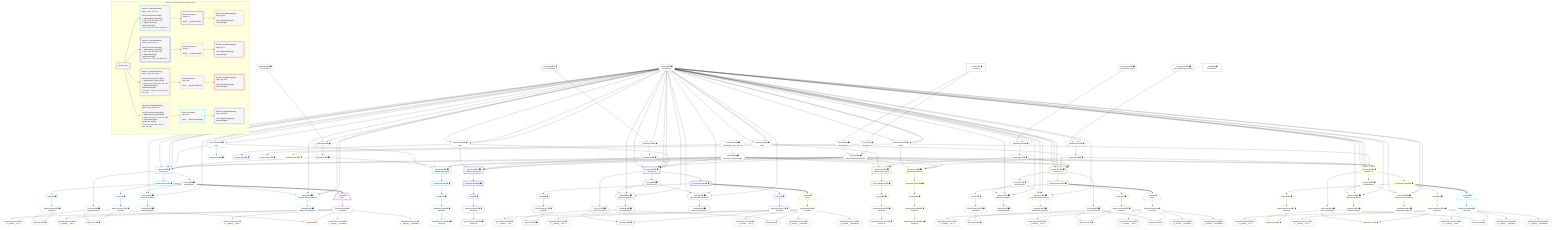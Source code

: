 %%{init: {'themeVariables': { 'fontSize': '12px'}}}%%
graph TD
    classDef path fill:#eee,stroke:#000,color:#000
    classDef plan fill:#fff,stroke-width:1px,color:#000
    classDef itemplan fill:#fff,stroke-width:2px,color:#000
    classDef unbatchedplan fill:#dff,stroke-width:1px,color:#000
    classDef sideeffectplan fill:#fcc,stroke-width:2px,color:#000
    classDef bucket fill:#f6f6f6,color:#000,stroke-width:2px,text-align:left


    %% plan dependencies
    Connection15{{"Connection[15∈0] ➊<br />ᐸ11ᐳ"}}:::plan
    Constant6{{"Constant[6∈0] ➊<br />ᐸundefinedᐳ"}}:::plan
    Constant6 & Constant6 & Constant6 --> Connection15
    Connection62{{"Connection[62∈0] ➊<br />ᐸ60ᐳ"}}:::plan
    Constant6 & Constant6 & Constant6 --> Connection62
    Connection109{{"Connection[109∈0] ➊<br />ᐸ107ᐳ"}}:::plan
    Constant6 & Constant6 & Constant6 --> Connection109
    Connection156{{"Connection[156∈0] ➊<br />ᐸ154ᐳ"}}:::plan
    Constant6 & Constant6 & Constant6 --> Connection156
    __InputObject9{{"__InputObject[9∈0] ➊"}}:::plan
    Constant199{{"Constant[199∈0] ➊<br />ᐸ'192.168.0.0'ᐳ"}}:::plan
    Constant6 & Constant199 --> __InputObject9
    Object14{{"Object[14∈0] ➊<br />ᐸ{pgSettings,withPgClient}ᐳ"}}:::plan
    Access12{{"Access[12∈0] ➊<br />ᐸ2.pgSettingsᐳ"}}:::plan
    Access13{{"Access[13∈0] ➊<br />ᐸ2.withPgClientᐳ"}}:::plan
    Access12 & Access13 --> Object14
    __InputObject58{{"__InputObject[58∈0] ➊"}}:::plan
    Constant201{{"Constant[201∈0] ➊<br />ᐸ'192.168.0.0/16'ᐳ"}}:::plan
    Constant6 & Constant201 --> __InputObject58
    __InputObject105{{"__InputObject[105∈0] ➊"}}:::plan
    Constant203{{"Constant[203∈0] ➊<br />ᐸ'08:00:2b:01:02:03'ᐳ"}}:::plan
    Constant6 & Constant203 --> __InputObject105
    __InputObject152{{"__InputObject[152∈0] ➊"}}:::plan
    Constant205{{"Constant[205∈0] ➊<br />ᐸ'08:00:2b:01:02:03:04:05'ᐳ"}}:::plan
    Constant6 & Constant205 --> __InputObject152
    __Value2["__Value[2∈0] ➊<br />ᐸcontextᐳ"]:::plan
    __Value2 --> Access12
    __Value2 --> Access13
    Lambda16{{"Lambda[16∈0] ➊<br />ᐸextractList_grafast_applyᐳ"}}:::plan
    Constant206{{"Constant[206∈0] ➊<br />ᐸ[ 'PRIMARY_KEY_ASC' ]ᐳ"}}:::plan
    Constant206 --> Lambda16
    ApplyInput17{{"ApplyInput[17∈0] ➊"}}:::plan
    __InputObject9 --> ApplyInput17
    ApplyInput64{{"ApplyInput[64∈0] ➊"}}:::plan
    __InputObject58 --> ApplyInput64
    ApplyInput111{{"ApplyInput[111∈0] ➊"}}:::plan
    __InputObject105 --> ApplyInput111
    ApplyInput158{{"ApplyInput[158∈0] ➊"}}:::plan
    __InputObject152 --> ApplyInput158
    __Value4["__Value[4∈0] ➊<br />ᐸrootValueᐳ"]:::plan
    PgSelect18[["PgSelect[18∈1] ➊<br />ᐸnetwork+1ᐳ"]]:::plan
    Object14 & Lambda16 & ApplyInput17 & Connection15 & Constant6 & Constant6 & Constant6 --> PgSelect18
    Object38{{"Object[38∈1] ➊<br />ᐸ{first,last,offset,hasMore}ᐳ"}}:::plan
    Access33{{"Access[33∈1] ➊<br />ᐸ18.hasMoreᐳ"}}:::plan
    Constant6 & Constant6 & Constant6 & Access33 --> Object38
    PgSelect40[["PgSelect[40∈1] ➊<br />ᐸnetwork(aggregate)ᐳ"]]:::plan
    Object14 & Lambda16 & ApplyInput17 & Connection15 --> PgSelect40
    Object34{{"Object[34∈1] ➊<br />ᐸ{first,last,hasMore}ᐳ"}}:::plan
    Constant6 & Constant6 & Access33 --> Object34
    PgCursor25{{"PgCursor[25∈1] ➊"}}:::plan
    PgSelectSingle23{{"PgSelectSingle[23∈1] ➊<br />ᐸnetworkᐳ"}}:::plan
    Access24{{"Access[24∈1] ➊<br />ᐸ18.cursorDetailsᐳ"}}:::plan
    PgSelectSingle23 & Access24 --> PgCursor25
    PgCursor31{{"PgCursor[31∈1] ➊"}}:::plan
    PgSelectSingle29{{"PgSelectSingle[29∈1] ➊<br />ᐸnetworkᐳ"}}:::plan
    PgSelectSingle29 & Access24 --> PgCursor31
    PgPageInfo19{{"PgPageInfo[19∈1] ➊"}}:::plan
    Connection15 --> PgPageInfo19
    First21{{"First[21∈1] ➊"}}:::plan
    PgSelectRows22[["PgSelectRows[22∈1] ➊"]]:::plan
    PgSelectRows22 --> First21
    PgSelect18 --> PgSelectRows22
    First21 --> PgSelectSingle23
    PgSelect18 --> Access24
    Last27{{"Last[27∈1] ➊"}}:::plan
    PgSelectRows22 --> Last27
    Last27 --> PgSelectSingle29
    PgSelect18 --> Access33
    Lambda35{{"Lambda[35∈1] ➊<br />ᐸhasNextPageCbᐳ"}}:::plan
    Object34 --> Lambda35
    Lambda39{{"Lambda[39∈1] ➊<br />ᐸhasPreviousPageCbᐳ"}}:::plan
    Object38 --> Lambda39
    First41{{"First[41∈1] ➊"}}:::plan
    PgSelectRows42[["PgSelectRows[42∈1] ➊"]]:::plan
    PgSelectRows42 --> First41
    PgSelect40 --> PgSelectRows42
    PgSelectSingle43{{"PgSelectSingle[43∈1] ➊<br />ᐸnetworkᐳ"}}:::plan
    First41 --> PgSelectSingle43
    PgClassExpression44{{"PgClassExpression[44∈1] ➊<br />ᐸcount(*)ᐳ"}}:::plan
    PgSelectSingle43 --> PgClassExpression44
    __Item47[/"__Item[47∈2]<br />ᐸ22ᐳ"\]:::itemplan
    PgSelectRows22 ==> __Item47
    PgSelectSingle48{{"PgSelectSingle[48∈2]<br />ᐸnetworkᐳ"}}:::plan
    __Item47 --> PgSelectSingle48
    PgCursor50{{"PgCursor[50∈3]"}}:::plan
    PgSelectSingle48 & Access24 --> PgCursor50
    PgClassExpression51{{"PgClassExpression[51∈3]<br />ᐸ__network__.”id”ᐳ"}}:::plan
    PgSelectSingle48 --> PgClassExpression51
    PgClassExpression52{{"PgClassExpression[52∈3]<br />ᐸ__network__.”inet”ᐳ"}}:::plan
    PgSelectSingle48 --> PgClassExpression52
    PgClassExpression53{{"PgClassExpression[53∈3]<br />ᐸ__network__.”cidr”ᐳ"}}:::plan
    PgSelectSingle48 --> PgClassExpression53
    PgClassExpression54{{"PgClassExpression[54∈3]<br />ᐸ__network__.”macaddr”ᐳ"}}:::plan
    PgSelectSingle48 --> PgClassExpression54
    PgClassExpression55{{"PgClassExpression[55∈3]<br />ᐸ__network__.”macaddr8”ᐳ"}}:::plan
    PgSelectSingle48 --> PgClassExpression55
    PgSelect65[["PgSelect[65∈4] ➊<br />ᐸnetwork+1ᐳ"]]:::plan
    Object14 & Lambda16 & ApplyInput64 & Connection62 & Constant6 & Constant6 & Constant6 --> PgSelect65
    Object85{{"Object[85∈4] ➊<br />ᐸ{first,last,offset,hasMore}ᐳ"}}:::plan
    Access80{{"Access[80∈4] ➊<br />ᐸ65.hasMoreᐳ"}}:::plan
    Constant6 & Constant6 & Constant6 & Access80 --> Object85
    PgSelect87[["PgSelect[87∈4] ➊<br />ᐸnetwork(aggregate)ᐳ"]]:::plan
    Object14 & Lambda16 & ApplyInput64 & Connection62 --> PgSelect87
    Object81{{"Object[81∈4] ➊<br />ᐸ{first,last,hasMore}ᐳ"}}:::plan
    Constant6 & Constant6 & Access80 --> Object81
    PgCursor72{{"PgCursor[72∈4] ➊"}}:::plan
    PgSelectSingle70{{"PgSelectSingle[70∈4] ➊<br />ᐸnetworkᐳ"}}:::plan
    Access71{{"Access[71∈4] ➊<br />ᐸ65.cursorDetailsᐳ"}}:::plan
    PgSelectSingle70 & Access71 --> PgCursor72
    PgCursor78{{"PgCursor[78∈4] ➊"}}:::plan
    PgSelectSingle76{{"PgSelectSingle[76∈4] ➊<br />ᐸnetworkᐳ"}}:::plan
    PgSelectSingle76 & Access71 --> PgCursor78
    PgPageInfo66{{"PgPageInfo[66∈4] ➊"}}:::plan
    Connection62 --> PgPageInfo66
    First68{{"First[68∈4] ➊"}}:::plan
    PgSelectRows69[["PgSelectRows[69∈4] ➊"]]:::plan
    PgSelectRows69 --> First68
    PgSelect65 --> PgSelectRows69
    First68 --> PgSelectSingle70
    PgSelect65 --> Access71
    Last74{{"Last[74∈4] ➊"}}:::plan
    PgSelectRows69 --> Last74
    Last74 --> PgSelectSingle76
    PgSelect65 --> Access80
    Lambda82{{"Lambda[82∈4] ➊<br />ᐸhasNextPageCbᐳ"}}:::plan
    Object81 --> Lambda82
    Lambda86{{"Lambda[86∈4] ➊<br />ᐸhasPreviousPageCbᐳ"}}:::plan
    Object85 --> Lambda86
    First88{{"First[88∈4] ➊"}}:::plan
    PgSelectRows89[["PgSelectRows[89∈4] ➊"]]:::plan
    PgSelectRows89 --> First88
    PgSelect87 --> PgSelectRows89
    PgSelectSingle90{{"PgSelectSingle[90∈4] ➊<br />ᐸnetworkᐳ"}}:::plan
    First88 --> PgSelectSingle90
    PgClassExpression91{{"PgClassExpression[91∈4] ➊<br />ᐸcount(*)ᐳ"}}:::plan
    PgSelectSingle90 --> PgClassExpression91
    __Item94[/"__Item[94∈5]<br />ᐸ69ᐳ"\]:::itemplan
    PgSelectRows69 ==> __Item94
    PgSelectSingle95{{"PgSelectSingle[95∈5]<br />ᐸnetworkᐳ"}}:::plan
    __Item94 --> PgSelectSingle95
    PgCursor97{{"PgCursor[97∈6]"}}:::plan
    PgSelectSingle95 & Access71 --> PgCursor97
    PgClassExpression98{{"PgClassExpression[98∈6]<br />ᐸ__network__.”id”ᐳ"}}:::plan
    PgSelectSingle95 --> PgClassExpression98
    PgClassExpression99{{"PgClassExpression[99∈6]<br />ᐸ__network__.”inet”ᐳ"}}:::plan
    PgSelectSingle95 --> PgClassExpression99
    PgClassExpression100{{"PgClassExpression[100∈6]<br />ᐸ__network__.”cidr”ᐳ"}}:::plan
    PgSelectSingle95 --> PgClassExpression100
    PgClassExpression101{{"PgClassExpression[101∈6]<br />ᐸ__network__.”macaddr”ᐳ"}}:::plan
    PgSelectSingle95 --> PgClassExpression101
    PgClassExpression102{{"PgClassExpression[102∈6]<br />ᐸ__network__.”macaddr8”ᐳ"}}:::plan
    PgSelectSingle95 --> PgClassExpression102
    PgSelect112[["PgSelect[112∈7] ➊<br />ᐸnetwork+1ᐳ"]]:::plan
    Object14 & Lambda16 & ApplyInput111 & Connection109 & Constant6 & Constant6 & Constant6 --> PgSelect112
    Object132{{"Object[132∈7] ➊<br />ᐸ{first,last,offset,hasMore}ᐳ"}}:::plan
    Access127{{"Access[127∈7] ➊<br />ᐸ112.hasMoreᐳ"}}:::plan
    Constant6 & Constant6 & Constant6 & Access127 --> Object132
    PgSelect134[["PgSelect[134∈7] ➊<br />ᐸnetwork(aggregate)ᐳ"]]:::plan
    Object14 & Lambda16 & ApplyInput111 & Connection109 --> PgSelect134
    Object128{{"Object[128∈7] ➊<br />ᐸ{first,last,hasMore}ᐳ"}}:::plan
    Constant6 & Constant6 & Access127 --> Object128
    PgCursor119{{"PgCursor[119∈7] ➊"}}:::plan
    PgSelectSingle117{{"PgSelectSingle[117∈7] ➊<br />ᐸnetworkᐳ"}}:::plan
    Access118{{"Access[118∈7] ➊<br />ᐸ112.cursorDetailsᐳ"}}:::plan
    PgSelectSingle117 & Access118 --> PgCursor119
    PgCursor125{{"PgCursor[125∈7] ➊"}}:::plan
    PgSelectSingle123{{"PgSelectSingle[123∈7] ➊<br />ᐸnetworkᐳ"}}:::plan
    PgSelectSingle123 & Access118 --> PgCursor125
    PgPageInfo113{{"PgPageInfo[113∈7] ➊"}}:::plan
    Connection109 --> PgPageInfo113
    First115{{"First[115∈7] ➊"}}:::plan
    PgSelectRows116[["PgSelectRows[116∈7] ➊"]]:::plan
    PgSelectRows116 --> First115
    PgSelect112 --> PgSelectRows116
    First115 --> PgSelectSingle117
    PgSelect112 --> Access118
    Last121{{"Last[121∈7] ➊"}}:::plan
    PgSelectRows116 --> Last121
    Last121 --> PgSelectSingle123
    PgSelect112 --> Access127
    Lambda129{{"Lambda[129∈7] ➊<br />ᐸhasNextPageCbᐳ"}}:::plan
    Object128 --> Lambda129
    Lambda133{{"Lambda[133∈7] ➊<br />ᐸhasPreviousPageCbᐳ"}}:::plan
    Object132 --> Lambda133
    First135{{"First[135∈7] ➊"}}:::plan
    PgSelectRows136[["PgSelectRows[136∈7] ➊"]]:::plan
    PgSelectRows136 --> First135
    PgSelect134 --> PgSelectRows136
    PgSelectSingle137{{"PgSelectSingle[137∈7] ➊<br />ᐸnetworkᐳ"}}:::plan
    First135 --> PgSelectSingle137
    PgClassExpression138{{"PgClassExpression[138∈7] ➊<br />ᐸcount(*)ᐳ"}}:::plan
    PgSelectSingle137 --> PgClassExpression138
    __Item141[/"__Item[141∈8]<br />ᐸ116ᐳ"\]:::itemplan
    PgSelectRows116 ==> __Item141
    PgSelectSingle142{{"PgSelectSingle[142∈8]<br />ᐸnetworkᐳ"}}:::plan
    __Item141 --> PgSelectSingle142
    PgCursor144{{"PgCursor[144∈9]"}}:::plan
    PgSelectSingle142 & Access118 --> PgCursor144
    PgClassExpression145{{"PgClassExpression[145∈9]<br />ᐸ__network__.”id”ᐳ"}}:::plan
    PgSelectSingle142 --> PgClassExpression145
    PgClassExpression146{{"PgClassExpression[146∈9]<br />ᐸ__network__.”inet”ᐳ"}}:::plan
    PgSelectSingle142 --> PgClassExpression146
    PgClassExpression147{{"PgClassExpression[147∈9]<br />ᐸ__network__.”cidr”ᐳ"}}:::plan
    PgSelectSingle142 --> PgClassExpression147
    PgClassExpression148{{"PgClassExpression[148∈9]<br />ᐸ__network__.”macaddr”ᐳ"}}:::plan
    PgSelectSingle142 --> PgClassExpression148
    PgClassExpression149{{"PgClassExpression[149∈9]<br />ᐸ__network__.”macaddr8”ᐳ"}}:::plan
    PgSelectSingle142 --> PgClassExpression149
    PgSelect159[["PgSelect[159∈10] ➊<br />ᐸnetwork+1ᐳ"]]:::plan
    Object14 & Lambda16 & ApplyInput158 & Connection156 & Constant6 & Constant6 & Constant6 --> PgSelect159
    Object179{{"Object[179∈10] ➊<br />ᐸ{first,last,offset,hasMore}ᐳ"}}:::plan
    Access174{{"Access[174∈10] ➊<br />ᐸ159.hasMoreᐳ"}}:::plan
    Constant6 & Constant6 & Constant6 & Access174 --> Object179
    PgSelect181[["PgSelect[181∈10] ➊<br />ᐸnetwork(aggregate)ᐳ"]]:::plan
    Object14 & Lambda16 & ApplyInput158 & Connection156 --> PgSelect181
    Object175{{"Object[175∈10] ➊<br />ᐸ{first,last,hasMore}ᐳ"}}:::plan
    Constant6 & Constant6 & Access174 --> Object175
    PgCursor166{{"PgCursor[166∈10] ➊"}}:::plan
    PgSelectSingle164{{"PgSelectSingle[164∈10] ➊<br />ᐸnetworkᐳ"}}:::plan
    Access165{{"Access[165∈10] ➊<br />ᐸ159.cursorDetailsᐳ"}}:::plan
    PgSelectSingle164 & Access165 --> PgCursor166
    PgCursor172{{"PgCursor[172∈10] ➊"}}:::plan
    PgSelectSingle170{{"PgSelectSingle[170∈10] ➊<br />ᐸnetworkᐳ"}}:::plan
    PgSelectSingle170 & Access165 --> PgCursor172
    PgPageInfo160{{"PgPageInfo[160∈10] ➊"}}:::plan
    Connection156 --> PgPageInfo160
    First162{{"First[162∈10] ➊"}}:::plan
    PgSelectRows163[["PgSelectRows[163∈10] ➊"]]:::plan
    PgSelectRows163 --> First162
    PgSelect159 --> PgSelectRows163
    First162 --> PgSelectSingle164
    PgSelect159 --> Access165
    Last168{{"Last[168∈10] ➊"}}:::plan
    PgSelectRows163 --> Last168
    Last168 --> PgSelectSingle170
    PgSelect159 --> Access174
    Lambda176{{"Lambda[176∈10] ➊<br />ᐸhasNextPageCbᐳ"}}:::plan
    Object175 --> Lambda176
    Lambda180{{"Lambda[180∈10] ➊<br />ᐸhasPreviousPageCbᐳ"}}:::plan
    Object179 --> Lambda180
    First182{{"First[182∈10] ➊"}}:::plan
    PgSelectRows183[["PgSelectRows[183∈10] ➊"]]:::plan
    PgSelectRows183 --> First182
    PgSelect181 --> PgSelectRows183
    PgSelectSingle184{{"PgSelectSingle[184∈10] ➊<br />ᐸnetworkᐳ"}}:::plan
    First182 --> PgSelectSingle184
    PgClassExpression185{{"PgClassExpression[185∈10] ➊<br />ᐸcount(*)ᐳ"}}:::plan
    PgSelectSingle184 --> PgClassExpression185
    __Item188[/"__Item[188∈11]<br />ᐸ163ᐳ"\]:::itemplan
    PgSelectRows163 ==> __Item188
    PgSelectSingle189{{"PgSelectSingle[189∈11]<br />ᐸnetworkᐳ"}}:::plan
    __Item188 --> PgSelectSingle189
    PgCursor191{{"PgCursor[191∈12]"}}:::plan
    PgSelectSingle189 & Access165 --> PgCursor191
    PgClassExpression192{{"PgClassExpression[192∈12]<br />ᐸ__network__.”id”ᐳ"}}:::plan
    PgSelectSingle189 --> PgClassExpression192
    PgClassExpression193{{"PgClassExpression[193∈12]<br />ᐸ__network__.”inet”ᐳ"}}:::plan
    PgSelectSingle189 --> PgClassExpression193
    PgClassExpression194{{"PgClassExpression[194∈12]<br />ᐸ__network__.”cidr”ᐳ"}}:::plan
    PgSelectSingle189 --> PgClassExpression194
    PgClassExpression195{{"PgClassExpression[195∈12]<br />ᐸ__network__.”macaddr”ᐳ"}}:::plan
    PgSelectSingle189 --> PgClassExpression195
    PgClassExpression196{{"PgClassExpression[196∈12]<br />ᐸ__network__.”macaddr8”ᐳ"}}:::plan
    PgSelectSingle189 --> PgClassExpression196

    %% define steps

    subgraph "Buckets for queries/v4/pg11.network_types"
    Bucket0("Bucket 0 (root)"):::bucket
    classDef bucket0 stroke:#696969
    class Bucket0,__Value2,__Value4,Constant6,__InputObject9,Access12,Access13,Object14,Connection15,Lambda16,ApplyInput17,__InputObject58,Connection62,ApplyInput64,__InputObject105,Connection109,ApplyInput111,__InputObject152,Connection156,ApplyInput158,Constant199,Constant201,Constant203,Constant205,Constant206 bucket0
    Bucket1("Bucket 1 (nullableBoundary)<br />Deps: 14, 16, 17, 15, 6<br /><br />ROOT Connectionᐸ11ᐳ[15]<br />1: PgSelect[18], PgSelect[40]<br />ᐳ: 19, 24, 33, 34, 35, 38, 39<br />2: PgSelectRows[22], PgSelectRows[42]<br />ᐳ: 21, 23, 25, 27, 29, 31, 41, 43, 44"):::bucket
    classDef bucket1 stroke:#00bfff
    class Bucket1,PgSelect18,PgPageInfo19,First21,PgSelectRows22,PgSelectSingle23,Access24,PgCursor25,Last27,PgSelectSingle29,PgCursor31,Access33,Object34,Lambda35,Object38,Lambda39,PgSelect40,First41,PgSelectRows42,PgSelectSingle43,PgClassExpression44 bucket1
    Bucket2("Bucket 2 (listItem)<br />Deps: 24<br /><br />ROOT __Item{2}ᐸ22ᐳ[47]"):::bucket
    classDef bucket2 stroke:#7f007f
    class Bucket2,__Item47,PgSelectSingle48 bucket2
    Bucket3("Bucket 3 (nullableBoundary)<br />Deps: 48, 24<br /><br />ROOT PgSelectSingle{2}ᐸnetworkᐳ[48]"):::bucket
    classDef bucket3 stroke:#ffa500
    class Bucket3,PgCursor50,PgClassExpression51,PgClassExpression52,PgClassExpression53,PgClassExpression54,PgClassExpression55 bucket3
    Bucket4("Bucket 4 (nullableBoundary)<br />Deps: 14, 16, 64, 62, 6<br /><br />ROOT Connectionᐸ60ᐳ[62]<br />1: PgSelect[65], PgSelect[87]<br />ᐳ: 66, 71, 80, 81, 82, 85, 86<br />2: PgSelectRows[69], PgSelectRows[89]<br />ᐳ: 68, 70, 72, 74, 76, 78, 88, 90, 91"):::bucket
    classDef bucket4 stroke:#0000ff
    class Bucket4,PgSelect65,PgPageInfo66,First68,PgSelectRows69,PgSelectSingle70,Access71,PgCursor72,Last74,PgSelectSingle76,PgCursor78,Access80,Object81,Lambda82,Object85,Lambda86,PgSelect87,First88,PgSelectRows89,PgSelectSingle90,PgClassExpression91 bucket4
    Bucket5("Bucket 5 (listItem)<br />Deps: 71<br /><br />ROOT __Item{5}ᐸ69ᐳ[94]"):::bucket
    classDef bucket5 stroke:#7fff00
    class Bucket5,__Item94,PgSelectSingle95 bucket5
    Bucket6("Bucket 6 (nullableBoundary)<br />Deps: 95, 71<br /><br />ROOT PgSelectSingle{5}ᐸnetworkᐳ[95]"):::bucket
    classDef bucket6 stroke:#ff1493
    class Bucket6,PgCursor97,PgClassExpression98,PgClassExpression99,PgClassExpression100,PgClassExpression101,PgClassExpression102 bucket6
    Bucket7("Bucket 7 (nullableBoundary)<br />Deps: 14, 16, 111, 109, 6<br /><br />ROOT Connectionᐸ107ᐳ[109]<br />1: PgSelect[112], PgSelect[134]<br />ᐳ: 113, 118, 127, 128, 129, 132, 133<br />2: PgSelectRows[116], PgSelectRows[136]<br />ᐳ: 115, 117, 119, 121, 123, 125, 135, 137, 138"):::bucket
    classDef bucket7 stroke:#808000
    class Bucket7,PgSelect112,PgPageInfo113,First115,PgSelectRows116,PgSelectSingle117,Access118,PgCursor119,Last121,PgSelectSingle123,PgCursor125,Access127,Object128,Lambda129,Object132,Lambda133,PgSelect134,First135,PgSelectRows136,PgSelectSingle137,PgClassExpression138 bucket7
    Bucket8("Bucket 8 (listItem)<br />Deps: 118<br /><br />ROOT __Item{8}ᐸ116ᐳ[141]"):::bucket
    classDef bucket8 stroke:#dda0dd
    class Bucket8,__Item141,PgSelectSingle142 bucket8
    Bucket9("Bucket 9 (nullableBoundary)<br />Deps: 142, 118<br /><br />ROOT PgSelectSingle{8}ᐸnetworkᐳ[142]"):::bucket
    classDef bucket9 stroke:#ff0000
    class Bucket9,PgCursor144,PgClassExpression145,PgClassExpression146,PgClassExpression147,PgClassExpression148,PgClassExpression149 bucket9
    Bucket10("Bucket 10 (nullableBoundary)<br />Deps: 14, 16, 158, 156, 6<br /><br />ROOT Connectionᐸ154ᐳ[156]<br />1: PgSelect[159], PgSelect[181]<br />ᐳ: 160, 165, 174, 175, 176, 179, 180<br />2: PgSelectRows[163], PgSelectRows[183]<br />ᐳ: 162, 164, 166, 168, 170, 172, 182, 184, 185"):::bucket
    classDef bucket10 stroke:#ffff00
    class Bucket10,PgSelect159,PgPageInfo160,First162,PgSelectRows163,PgSelectSingle164,Access165,PgCursor166,Last168,PgSelectSingle170,PgCursor172,Access174,Object175,Lambda176,Object179,Lambda180,PgSelect181,First182,PgSelectRows183,PgSelectSingle184,PgClassExpression185 bucket10
    Bucket11("Bucket 11 (listItem)<br />Deps: 165<br /><br />ROOT __Item{11}ᐸ163ᐳ[188]"):::bucket
    classDef bucket11 stroke:#00ffff
    class Bucket11,__Item188,PgSelectSingle189 bucket11
    Bucket12("Bucket 12 (nullableBoundary)<br />Deps: 189, 165<br /><br />ROOT PgSelectSingle{11}ᐸnetworkᐳ[189]"):::bucket
    classDef bucket12 stroke:#4169e1
    class Bucket12,PgCursor191,PgClassExpression192,PgClassExpression193,PgClassExpression194,PgClassExpression195,PgClassExpression196 bucket12
    Bucket0 --> Bucket1 & Bucket4 & Bucket7 & Bucket10
    Bucket1 --> Bucket2
    Bucket2 --> Bucket3
    Bucket4 --> Bucket5
    Bucket5 --> Bucket6
    Bucket7 --> Bucket8
    Bucket8 --> Bucket9
    Bucket10 --> Bucket11
    Bucket11 --> Bucket12
    end
